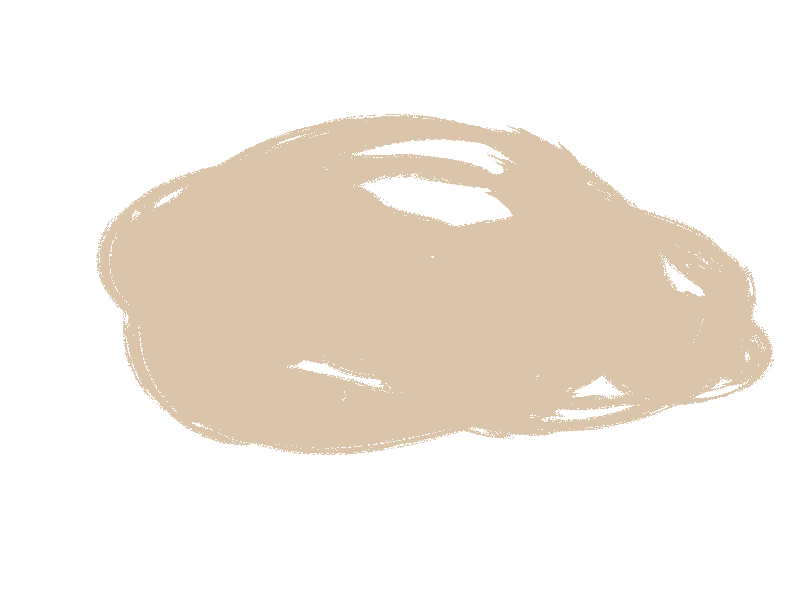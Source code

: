 #include "golds.inc"
#include "metals.inc"
#include "finish.inc"

#declare VP = <-2,1.5,1.5>;
#declare VU = <0,1,0>;
#declare VD = vnormalize(<0,0,0> - VP);
#declare VR = vcross(VU,VD);
#declare ConstC = <-0.08,0.0,-0.83,-0.025>;
#declare SLICEDIST = 0.1;

camera {
   location VP
   up y
   right x
   angle 60
   sky VU
   look_at VD
}

global_settings {
   ambient_light
   rgb <1,1,1>
}

background {
   color rgb <1,1,1>
}

light_source {
   VP + VU + 2*VR
   color rgb <1,1,1>
}
light_source {
   VP - VR
   color rgb <1,1,1>
}

julia_fractal {
   ConstC
   quaternion
   sqr
   max_iteration 50
   precision 200
   slice <0,0,0,1> SLICEDIST
   texture { T_Brass_5C }
}

